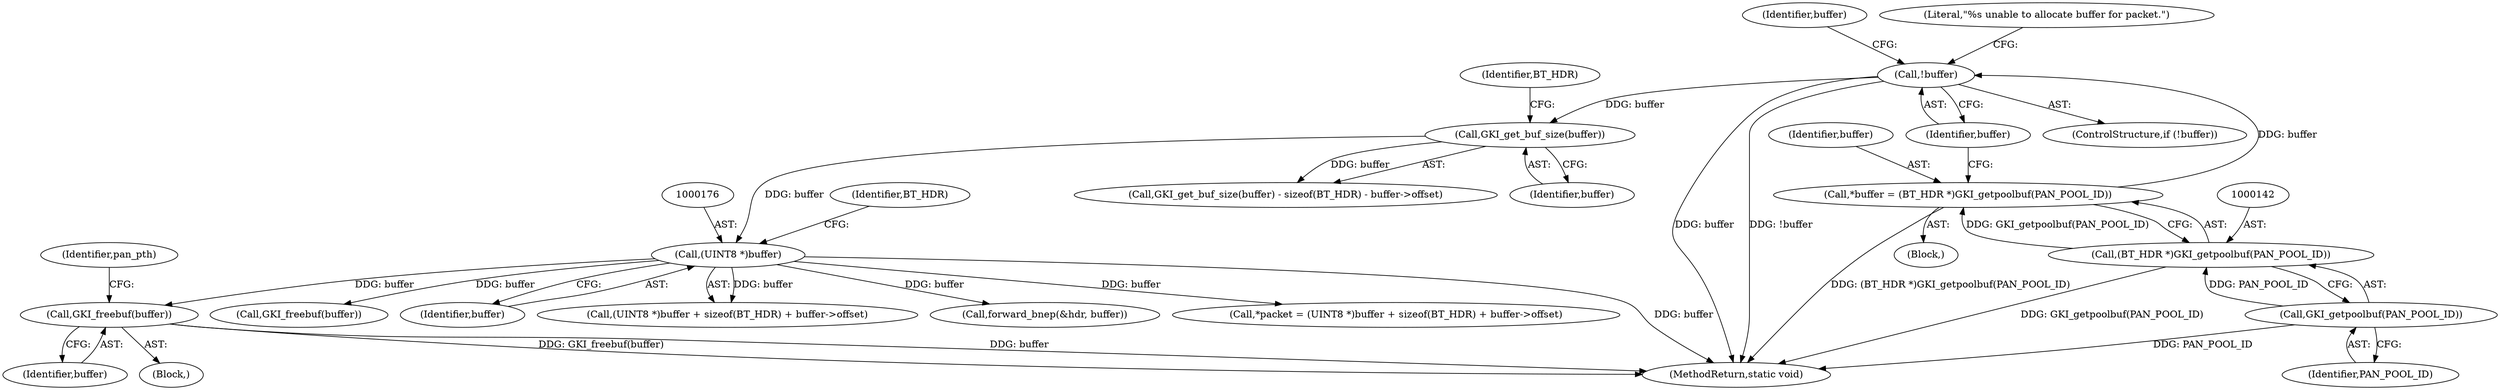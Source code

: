 digraph "0_Android_472271b153c5dc53c28beac55480a8d8434b2d5c_24@API" {
"1000225" [label="(Call,GKI_freebuf(buffer))"];
"1000175" [label="(Call,(UINT8 *)buffer)"];
"1000163" [label="(Call,GKI_get_buf_size(buffer))"];
"1000146" [label="(Call,!buffer)"];
"1000139" [label="(Call,*buffer = (BT_HDR *)GKI_getpoolbuf(PAN_POOL_ID))"];
"1000141" [label="(Call,(BT_HDR *)GKI_getpoolbuf(PAN_POOL_ID))"];
"1000143" [label="(Call,GKI_getpoolbuf(PAN_POOL_ID))"];
"1000175" [label="(Call,(UINT8 *)buffer)"];
"1000226" [label="(Identifier,buffer)"];
"1000321" [label="(Call,GKI_freebuf(buffer))"];
"1000228" [label="(Identifier,pan_pth)"];
"1000180" [label="(Identifier,BT_HDR)"];
"1000141" [label="(Call,(BT_HDR *)GKI_getpoolbuf(PAN_POOL_ID))"];
"1000162" [label="(Call,GKI_get_buf_size(buffer) - sizeof(BT_HDR) - buffer->offset)"];
"1000140" [label="(Identifier,buffer)"];
"1000163" [label="(Call,GKI_get_buf_size(buffer))"];
"1000155" [label="(Identifier,buffer)"];
"1000359" [label="(MethodReturn,static void)"];
"1000177" [label="(Identifier,buffer)"];
"1000150" [label="(Literal,\"%s unable to allocate buffer for packet.\")"];
"1000164" [label="(Identifier,buffer)"];
"1000147" [label="(Identifier,buffer)"];
"1000174" [label="(Call,(UINT8 *)buffer + sizeof(BT_HDR) + buffer->offset)"];
"1000145" [label="(ControlStructure,if (!buffer))"];
"1000298" [label="(Call,forward_bnep(&hdr, buffer))"];
"1000225" [label="(Call,GKI_freebuf(buffer))"];
"1000139" [label="(Call,*buffer = (BT_HDR *)GKI_getpoolbuf(PAN_POOL_ID))"];
"1000167" [label="(Identifier,BT_HDR)"];
"1000137" [label="(Block,)"];
"1000146" [label="(Call,!buffer)"];
"1000143" [label="(Call,GKI_getpoolbuf(PAN_POOL_ID))"];
"1000205" [label="(Block,)"];
"1000172" [label="(Call,*packet = (UINT8 *)buffer + sizeof(BT_HDR) + buffer->offset)"];
"1000144" [label="(Identifier,PAN_POOL_ID)"];
"1000225" -> "1000205"  [label="AST: "];
"1000225" -> "1000226"  [label="CFG: "];
"1000226" -> "1000225"  [label="AST: "];
"1000228" -> "1000225"  [label="CFG: "];
"1000225" -> "1000359"  [label="DDG: GKI_freebuf(buffer)"];
"1000225" -> "1000359"  [label="DDG: buffer"];
"1000175" -> "1000225"  [label="DDG: buffer"];
"1000175" -> "1000174"  [label="AST: "];
"1000175" -> "1000177"  [label="CFG: "];
"1000176" -> "1000175"  [label="AST: "];
"1000177" -> "1000175"  [label="AST: "];
"1000180" -> "1000175"  [label="CFG: "];
"1000175" -> "1000359"  [label="DDG: buffer"];
"1000175" -> "1000172"  [label="DDG: buffer"];
"1000175" -> "1000174"  [label="DDG: buffer"];
"1000163" -> "1000175"  [label="DDG: buffer"];
"1000175" -> "1000298"  [label="DDG: buffer"];
"1000175" -> "1000321"  [label="DDG: buffer"];
"1000163" -> "1000162"  [label="AST: "];
"1000163" -> "1000164"  [label="CFG: "];
"1000164" -> "1000163"  [label="AST: "];
"1000167" -> "1000163"  [label="CFG: "];
"1000163" -> "1000162"  [label="DDG: buffer"];
"1000146" -> "1000163"  [label="DDG: buffer"];
"1000146" -> "1000145"  [label="AST: "];
"1000146" -> "1000147"  [label="CFG: "];
"1000147" -> "1000146"  [label="AST: "];
"1000150" -> "1000146"  [label="CFG: "];
"1000155" -> "1000146"  [label="CFG: "];
"1000146" -> "1000359"  [label="DDG: !buffer"];
"1000146" -> "1000359"  [label="DDG: buffer"];
"1000139" -> "1000146"  [label="DDG: buffer"];
"1000139" -> "1000137"  [label="AST: "];
"1000139" -> "1000141"  [label="CFG: "];
"1000140" -> "1000139"  [label="AST: "];
"1000141" -> "1000139"  [label="AST: "];
"1000147" -> "1000139"  [label="CFG: "];
"1000139" -> "1000359"  [label="DDG: (BT_HDR *)GKI_getpoolbuf(PAN_POOL_ID)"];
"1000141" -> "1000139"  [label="DDG: GKI_getpoolbuf(PAN_POOL_ID)"];
"1000141" -> "1000143"  [label="CFG: "];
"1000142" -> "1000141"  [label="AST: "];
"1000143" -> "1000141"  [label="AST: "];
"1000141" -> "1000359"  [label="DDG: GKI_getpoolbuf(PAN_POOL_ID)"];
"1000143" -> "1000141"  [label="DDG: PAN_POOL_ID"];
"1000143" -> "1000144"  [label="CFG: "];
"1000144" -> "1000143"  [label="AST: "];
"1000143" -> "1000359"  [label="DDG: PAN_POOL_ID"];
}
